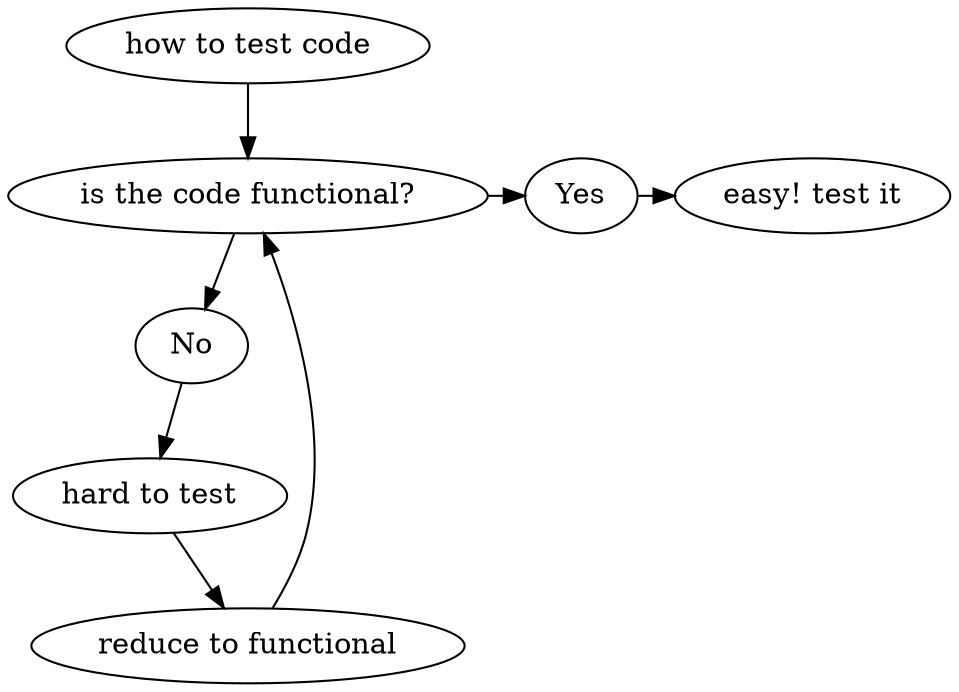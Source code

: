 digraph g {
"how to test code" -> "is the code functional?" -> {"Yes" "No"}
"Yes" -> "easy! test it"
"No" -> "hard to test" -> "reduce to functional" -> "is the code functional?"
# Formatting
 {rank = same; "Yes", "easy! test it", "is the code functional?"}
}
